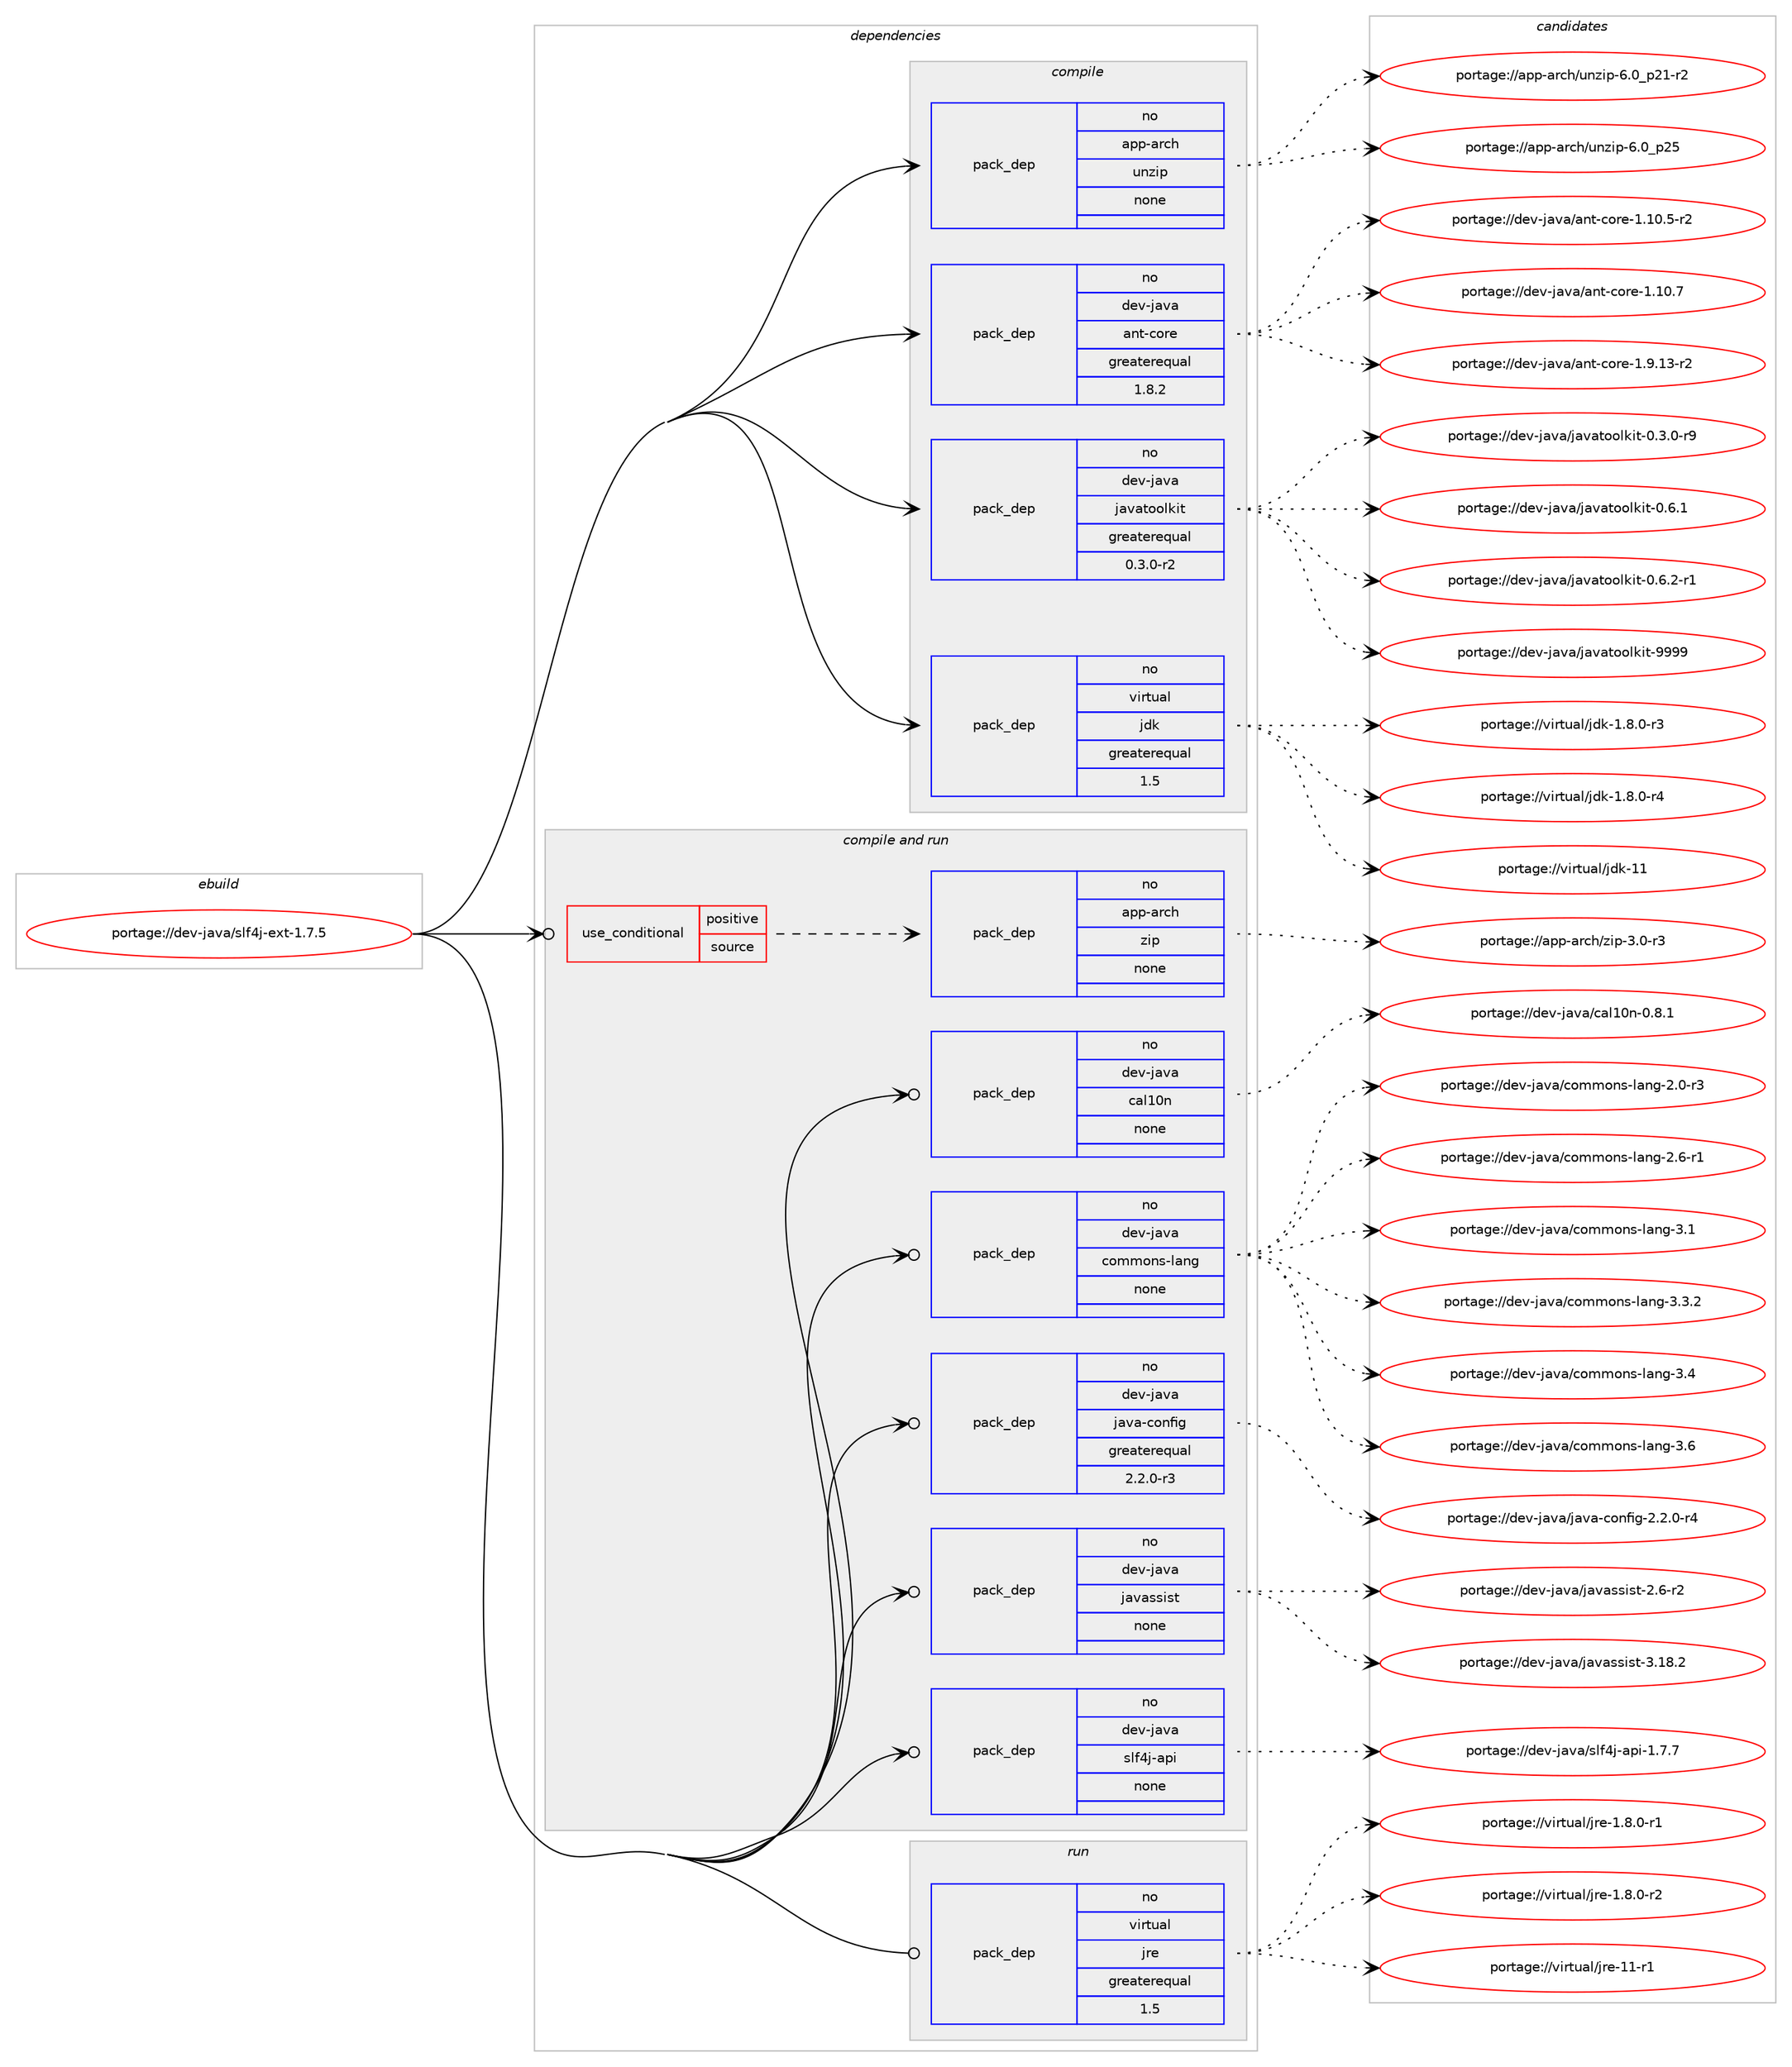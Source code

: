 digraph prolog {

# *************
# Graph options
# *************

newrank=true;
concentrate=true;
compound=true;
graph [rankdir=LR,fontname=Helvetica,fontsize=10,ranksep=1.5];#, ranksep=2.5, nodesep=0.2];
edge  [arrowhead=vee];
node  [fontname=Helvetica,fontsize=10];

# **********
# The ebuild
# **********

subgraph cluster_leftcol {
color=gray;
rank=same;
label=<<i>ebuild</i>>;
id [label="portage://dev-java/slf4j-ext-1.7.5", color=red, width=4, href="../dev-java/slf4j-ext-1.7.5.svg"];
}

# ****************
# The dependencies
# ****************

subgraph cluster_midcol {
color=gray;
label=<<i>dependencies</i>>;
subgraph cluster_compile {
fillcolor="#eeeeee";
style=filled;
label=<<i>compile</i>>;
subgraph pack70178 {
dependency91755 [label=<<TABLE BORDER="0" CELLBORDER="1" CELLSPACING="0" CELLPADDING="4" WIDTH="220"><TR><TD ROWSPAN="6" CELLPADDING="30">pack_dep</TD></TR><TR><TD WIDTH="110">no</TD></TR><TR><TD>app-arch</TD></TR><TR><TD>unzip</TD></TR><TR><TD>none</TD></TR><TR><TD></TD></TR></TABLE>>, shape=none, color=blue];
}
id:e -> dependency91755:w [weight=20,style="solid",arrowhead="vee"];
subgraph pack70179 {
dependency91756 [label=<<TABLE BORDER="0" CELLBORDER="1" CELLSPACING="0" CELLPADDING="4" WIDTH="220"><TR><TD ROWSPAN="6" CELLPADDING="30">pack_dep</TD></TR><TR><TD WIDTH="110">no</TD></TR><TR><TD>dev-java</TD></TR><TR><TD>ant-core</TD></TR><TR><TD>greaterequal</TD></TR><TR><TD>1.8.2</TD></TR></TABLE>>, shape=none, color=blue];
}
id:e -> dependency91756:w [weight=20,style="solid",arrowhead="vee"];
subgraph pack70180 {
dependency91757 [label=<<TABLE BORDER="0" CELLBORDER="1" CELLSPACING="0" CELLPADDING="4" WIDTH="220"><TR><TD ROWSPAN="6" CELLPADDING="30">pack_dep</TD></TR><TR><TD WIDTH="110">no</TD></TR><TR><TD>dev-java</TD></TR><TR><TD>javatoolkit</TD></TR><TR><TD>greaterequal</TD></TR><TR><TD>0.3.0-r2</TD></TR></TABLE>>, shape=none, color=blue];
}
id:e -> dependency91757:w [weight=20,style="solid",arrowhead="vee"];
subgraph pack70181 {
dependency91758 [label=<<TABLE BORDER="0" CELLBORDER="1" CELLSPACING="0" CELLPADDING="4" WIDTH="220"><TR><TD ROWSPAN="6" CELLPADDING="30">pack_dep</TD></TR><TR><TD WIDTH="110">no</TD></TR><TR><TD>virtual</TD></TR><TR><TD>jdk</TD></TR><TR><TD>greaterequal</TD></TR><TR><TD>1.5</TD></TR></TABLE>>, shape=none, color=blue];
}
id:e -> dependency91758:w [weight=20,style="solid",arrowhead="vee"];
}
subgraph cluster_compileandrun {
fillcolor="#eeeeee";
style=filled;
label=<<i>compile and run</i>>;
subgraph cond18846 {
dependency91759 [label=<<TABLE BORDER="0" CELLBORDER="1" CELLSPACING="0" CELLPADDING="4"><TR><TD ROWSPAN="3" CELLPADDING="10">use_conditional</TD></TR><TR><TD>positive</TD></TR><TR><TD>source</TD></TR></TABLE>>, shape=none, color=red];
subgraph pack70182 {
dependency91760 [label=<<TABLE BORDER="0" CELLBORDER="1" CELLSPACING="0" CELLPADDING="4" WIDTH="220"><TR><TD ROWSPAN="6" CELLPADDING="30">pack_dep</TD></TR><TR><TD WIDTH="110">no</TD></TR><TR><TD>app-arch</TD></TR><TR><TD>zip</TD></TR><TR><TD>none</TD></TR><TR><TD></TD></TR></TABLE>>, shape=none, color=blue];
}
dependency91759:e -> dependency91760:w [weight=20,style="dashed",arrowhead="vee"];
}
id:e -> dependency91759:w [weight=20,style="solid",arrowhead="odotvee"];
subgraph pack70183 {
dependency91761 [label=<<TABLE BORDER="0" CELLBORDER="1" CELLSPACING="0" CELLPADDING="4" WIDTH="220"><TR><TD ROWSPAN="6" CELLPADDING="30">pack_dep</TD></TR><TR><TD WIDTH="110">no</TD></TR><TR><TD>dev-java</TD></TR><TR><TD>cal10n</TD></TR><TR><TD>none</TD></TR><TR><TD></TD></TR></TABLE>>, shape=none, color=blue];
}
id:e -> dependency91761:w [weight=20,style="solid",arrowhead="odotvee"];
subgraph pack70184 {
dependency91762 [label=<<TABLE BORDER="0" CELLBORDER="1" CELLSPACING="0" CELLPADDING="4" WIDTH="220"><TR><TD ROWSPAN="6" CELLPADDING="30">pack_dep</TD></TR><TR><TD WIDTH="110">no</TD></TR><TR><TD>dev-java</TD></TR><TR><TD>commons-lang</TD></TR><TR><TD>none</TD></TR><TR><TD></TD></TR></TABLE>>, shape=none, color=blue];
}
id:e -> dependency91762:w [weight=20,style="solid",arrowhead="odotvee"];
subgraph pack70185 {
dependency91763 [label=<<TABLE BORDER="0" CELLBORDER="1" CELLSPACING="0" CELLPADDING="4" WIDTH="220"><TR><TD ROWSPAN="6" CELLPADDING="30">pack_dep</TD></TR><TR><TD WIDTH="110">no</TD></TR><TR><TD>dev-java</TD></TR><TR><TD>java-config</TD></TR><TR><TD>greaterequal</TD></TR><TR><TD>2.2.0-r3</TD></TR></TABLE>>, shape=none, color=blue];
}
id:e -> dependency91763:w [weight=20,style="solid",arrowhead="odotvee"];
subgraph pack70186 {
dependency91764 [label=<<TABLE BORDER="0" CELLBORDER="1" CELLSPACING="0" CELLPADDING="4" WIDTH="220"><TR><TD ROWSPAN="6" CELLPADDING="30">pack_dep</TD></TR><TR><TD WIDTH="110">no</TD></TR><TR><TD>dev-java</TD></TR><TR><TD>javassist</TD></TR><TR><TD>none</TD></TR><TR><TD></TD></TR></TABLE>>, shape=none, color=blue];
}
id:e -> dependency91764:w [weight=20,style="solid",arrowhead="odotvee"];
subgraph pack70187 {
dependency91765 [label=<<TABLE BORDER="0" CELLBORDER="1" CELLSPACING="0" CELLPADDING="4" WIDTH="220"><TR><TD ROWSPAN="6" CELLPADDING="30">pack_dep</TD></TR><TR><TD WIDTH="110">no</TD></TR><TR><TD>dev-java</TD></TR><TR><TD>slf4j-api</TD></TR><TR><TD>none</TD></TR><TR><TD></TD></TR></TABLE>>, shape=none, color=blue];
}
id:e -> dependency91765:w [weight=20,style="solid",arrowhead="odotvee"];
}
subgraph cluster_run {
fillcolor="#eeeeee";
style=filled;
label=<<i>run</i>>;
subgraph pack70188 {
dependency91766 [label=<<TABLE BORDER="0" CELLBORDER="1" CELLSPACING="0" CELLPADDING="4" WIDTH="220"><TR><TD ROWSPAN="6" CELLPADDING="30">pack_dep</TD></TR><TR><TD WIDTH="110">no</TD></TR><TR><TD>virtual</TD></TR><TR><TD>jre</TD></TR><TR><TD>greaterequal</TD></TR><TR><TD>1.5</TD></TR></TABLE>>, shape=none, color=blue];
}
id:e -> dependency91766:w [weight=20,style="solid",arrowhead="odot"];
}
}

# **************
# The candidates
# **************

subgraph cluster_choices {
rank=same;
color=gray;
label=<<i>candidates</i>>;

subgraph choice70178 {
color=black;
nodesep=1;
choiceportage9711211245971149910447117110122105112455446489511250494511450 [label="portage://app-arch/unzip-6.0_p21-r2", color=red, width=4,href="../app-arch/unzip-6.0_p21-r2.svg"];
choiceportage971121124597114991044711711012210511245544648951125053 [label="portage://app-arch/unzip-6.0_p25", color=red, width=4,href="../app-arch/unzip-6.0_p25.svg"];
dependency91755:e -> choiceportage9711211245971149910447117110122105112455446489511250494511450:w [style=dotted,weight="100"];
dependency91755:e -> choiceportage971121124597114991044711711012210511245544648951125053:w [style=dotted,weight="100"];
}
subgraph choice70179 {
color=black;
nodesep=1;
choiceportage10010111845106971189747971101164599111114101454946494846534511450 [label="portage://dev-java/ant-core-1.10.5-r2", color=red, width=4,href="../dev-java/ant-core-1.10.5-r2.svg"];
choiceportage1001011184510697118974797110116459911111410145494649484655 [label="portage://dev-java/ant-core-1.10.7", color=red, width=4,href="../dev-java/ant-core-1.10.7.svg"];
choiceportage10010111845106971189747971101164599111114101454946574649514511450 [label="portage://dev-java/ant-core-1.9.13-r2", color=red, width=4,href="../dev-java/ant-core-1.9.13-r2.svg"];
dependency91756:e -> choiceportage10010111845106971189747971101164599111114101454946494846534511450:w [style=dotted,weight="100"];
dependency91756:e -> choiceportage1001011184510697118974797110116459911111410145494649484655:w [style=dotted,weight="100"];
dependency91756:e -> choiceportage10010111845106971189747971101164599111114101454946574649514511450:w [style=dotted,weight="100"];
}
subgraph choice70180 {
color=black;
nodesep=1;
choiceportage1001011184510697118974710697118971161111111081071051164548465146484511457 [label="portage://dev-java/javatoolkit-0.3.0-r9", color=red, width=4,href="../dev-java/javatoolkit-0.3.0-r9.svg"];
choiceportage100101118451069711897471069711897116111111108107105116454846544649 [label="portage://dev-java/javatoolkit-0.6.1", color=red, width=4,href="../dev-java/javatoolkit-0.6.1.svg"];
choiceportage1001011184510697118974710697118971161111111081071051164548465446504511449 [label="portage://dev-java/javatoolkit-0.6.2-r1", color=red, width=4,href="../dev-java/javatoolkit-0.6.2-r1.svg"];
choiceportage1001011184510697118974710697118971161111111081071051164557575757 [label="portage://dev-java/javatoolkit-9999", color=red, width=4,href="../dev-java/javatoolkit-9999.svg"];
dependency91757:e -> choiceportage1001011184510697118974710697118971161111111081071051164548465146484511457:w [style=dotted,weight="100"];
dependency91757:e -> choiceportage100101118451069711897471069711897116111111108107105116454846544649:w [style=dotted,weight="100"];
dependency91757:e -> choiceportage1001011184510697118974710697118971161111111081071051164548465446504511449:w [style=dotted,weight="100"];
dependency91757:e -> choiceportage1001011184510697118974710697118971161111111081071051164557575757:w [style=dotted,weight="100"];
}
subgraph choice70181 {
color=black;
nodesep=1;
choiceportage11810511411611797108471061001074549465646484511451 [label="portage://virtual/jdk-1.8.0-r3", color=red, width=4,href="../virtual/jdk-1.8.0-r3.svg"];
choiceportage11810511411611797108471061001074549465646484511452 [label="portage://virtual/jdk-1.8.0-r4", color=red, width=4,href="../virtual/jdk-1.8.0-r4.svg"];
choiceportage1181051141161179710847106100107454949 [label="portage://virtual/jdk-11", color=red, width=4,href="../virtual/jdk-11.svg"];
dependency91758:e -> choiceportage11810511411611797108471061001074549465646484511451:w [style=dotted,weight="100"];
dependency91758:e -> choiceportage11810511411611797108471061001074549465646484511452:w [style=dotted,weight="100"];
dependency91758:e -> choiceportage1181051141161179710847106100107454949:w [style=dotted,weight="100"];
}
subgraph choice70182 {
color=black;
nodesep=1;
choiceportage9711211245971149910447122105112455146484511451 [label="portage://app-arch/zip-3.0-r3", color=red, width=4,href="../app-arch/zip-3.0-r3.svg"];
dependency91760:e -> choiceportage9711211245971149910447122105112455146484511451:w [style=dotted,weight="100"];
}
subgraph choice70183 {
color=black;
nodesep=1;
choiceportage1001011184510697118974799971084948110454846564649 [label="portage://dev-java/cal10n-0.8.1", color=red, width=4,href="../dev-java/cal10n-0.8.1.svg"];
dependency91761:e -> choiceportage1001011184510697118974799971084948110454846564649:w [style=dotted,weight="100"];
}
subgraph choice70184 {
color=black;
nodesep=1;
choiceportage10010111845106971189747991111091091111101154510897110103455046484511451 [label="portage://dev-java/commons-lang-2.0-r3", color=red, width=4,href="../dev-java/commons-lang-2.0-r3.svg"];
choiceportage10010111845106971189747991111091091111101154510897110103455046544511449 [label="portage://dev-java/commons-lang-2.6-r1", color=red, width=4,href="../dev-java/commons-lang-2.6-r1.svg"];
choiceportage1001011184510697118974799111109109111110115451089711010345514649 [label="portage://dev-java/commons-lang-3.1", color=red, width=4,href="../dev-java/commons-lang-3.1.svg"];
choiceportage10010111845106971189747991111091091111101154510897110103455146514650 [label="portage://dev-java/commons-lang-3.3.2", color=red, width=4,href="../dev-java/commons-lang-3.3.2.svg"];
choiceportage1001011184510697118974799111109109111110115451089711010345514652 [label="portage://dev-java/commons-lang-3.4", color=red, width=4,href="../dev-java/commons-lang-3.4.svg"];
choiceportage1001011184510697118974799111109109111110115451089711010345514654 [label="portage://dev-java/commons-lang-3.6", color=red, width=4,href="../dev-java/commons-lang-3.6.svg"];
dependency91762:e -> choiceportage10010111845106971189747991111091091111101154510897110103455046484511451:w [style=dotted,weight="100"];
dependency91762:e -> choiceportage10010111845106971189747991111091091111101154510897110103455046544511449:w [style=dotted,weight="100"];
dependency91762:e -> choiceportage1001011184510697118974799111109109111110115451089711010345514649:w [style=dotted,weight="100"];
dependency91762:e -> choiceportage10010111845106971189747991111091091111101154510897110103455146514650:w [style=dotted,weight="100"];
dependency91762:e -> choiceportage1001011184510697118974799111109109111110115451089711010345514652:w [style=dotted,weight="100"];
dependency91762:e -> choiceportage1001011184510697118974799111109109111110115451089711010345514654:w [style=dotted,weight="100"];
}
subgraph choice70185 {
color=black;
nodesep=1;
choiceportage10010111845106971189747106971189745991111101021051034550465046484511452 [label="portage://dev-java/java-config-2.2.0-r4", color=red, width=4,href="../dev-java/java-config-2.2.0-r4.svg"];
dependency91763:e -> choiceportage10010111845106971189747106971189745991111101021051034550465046484511452:w [style=dotted,weight="100"];
}
subgraph choice70186 {
color=black;
nodesep=1;
choiceportage100101118451069711897471069711897115115105115116455046544511450 [label="portage://dev-java/javassist-2.6-r2", color=red, width=4,href="../dev-java/javassist-2.6-r2.svg"];
choiceportage10010111845106971189747106971189711511510511511645514649564650 [label="portage://dev-java/javassist-3.18.2", color=red, width=4,href="../dev-java/javassist-3.18.2.svg"];
dependency91764:e -> choiceportage100101118451069711897471069711897115115105115116455046544511450:w [style=dotted,weight="100"];
dependency91764:e -> choiceportage10010111845106971189747106971189711511510511511645514649564650:w [style=dotted,weight="100"];
}
subgraph choice70187 {
color=black;
nodesep=1;
choiceportage10010111845106971189747115108102521064597112105454946554655 [label="portage://dev-java/slf4j-api-1.7.7", color=red, width=4,href="../dev-java/slf4j-api-1.7.7.svg"];
dependency91765:e -> choiceportage10010111845106971189747115108102521064597112105454946554655:w [style=dotted,weight="100"];
}
subgraph choice70188 {
color=black;
nodesep=1;
choiceportage11810511411611797108471061141014549465646484511449 [label="portage://virtual/jre-1.8.0-r1", color=red, width=4,href="../virtual/jre-1.8.0-r1.svg"];
choiceportage11810511411611797108471061141014549465646484511450 [label="portage://virtual/jre-1.8.0-r2", color=red, width=4,href="../virtual/jre-1.8.0-r2.svg"];
choiceportage11810511411611797108471061141014549494511449 [label="portage://virtual/jre-11-r1", color=red, width=4,href="../virtual/jre-11-r1.svg"];
dependency91766:e -> choiceportage11810511411611797108471061141014549465646484511449:w [style=dotted,weight="100"];
dependency91766:e -> choiceportage11810511411611797108471061141014549465646484511450:w [style=dotted,weight="100"];
dependency91766:e -> choiceportage11810511411611797108471061141014549494511449:w [style=dotted,weight="100"];
}
}

}
